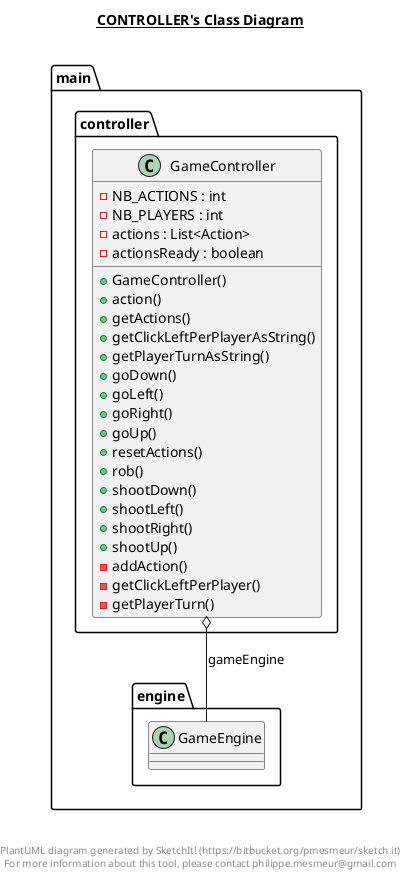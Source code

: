 @startuml

title __CONTROLLER's Class Diagram__\n

  namespace main {
    namespace controller {
      class main.controller.GameController {
          - NB_ACTIONS : int
          - NB_PLAYERS : int
          - actions : List<Action>
          - actionsReady : boolean
          + GameController()
          + action()
          + getActions()
          + getClickLeftPerPlayerAsString()
          + getPlayerTurnAsString()
          + goDown()
          + goLeft()
          + goRight()
          + goUp()
          + resetActions()
          + rob()
          + shootDown()
          + shootLeft()
          + shootRight()
          + shootUp()
          - addAction()
          - getClickLeftPerPlayer()
          - getPlayerTurn()
      }
    }
  }
  

  main.controller.GameController o-- main.engine.GameEngine : gameEngine


right footer


PlantUML diagram generated by SketchIt! (https://bitbucket.org/pmesmeur/sketch.it)
For more information about this tool, please contact philippe.mesmeur@gmail.com
endfooter

@enduml
